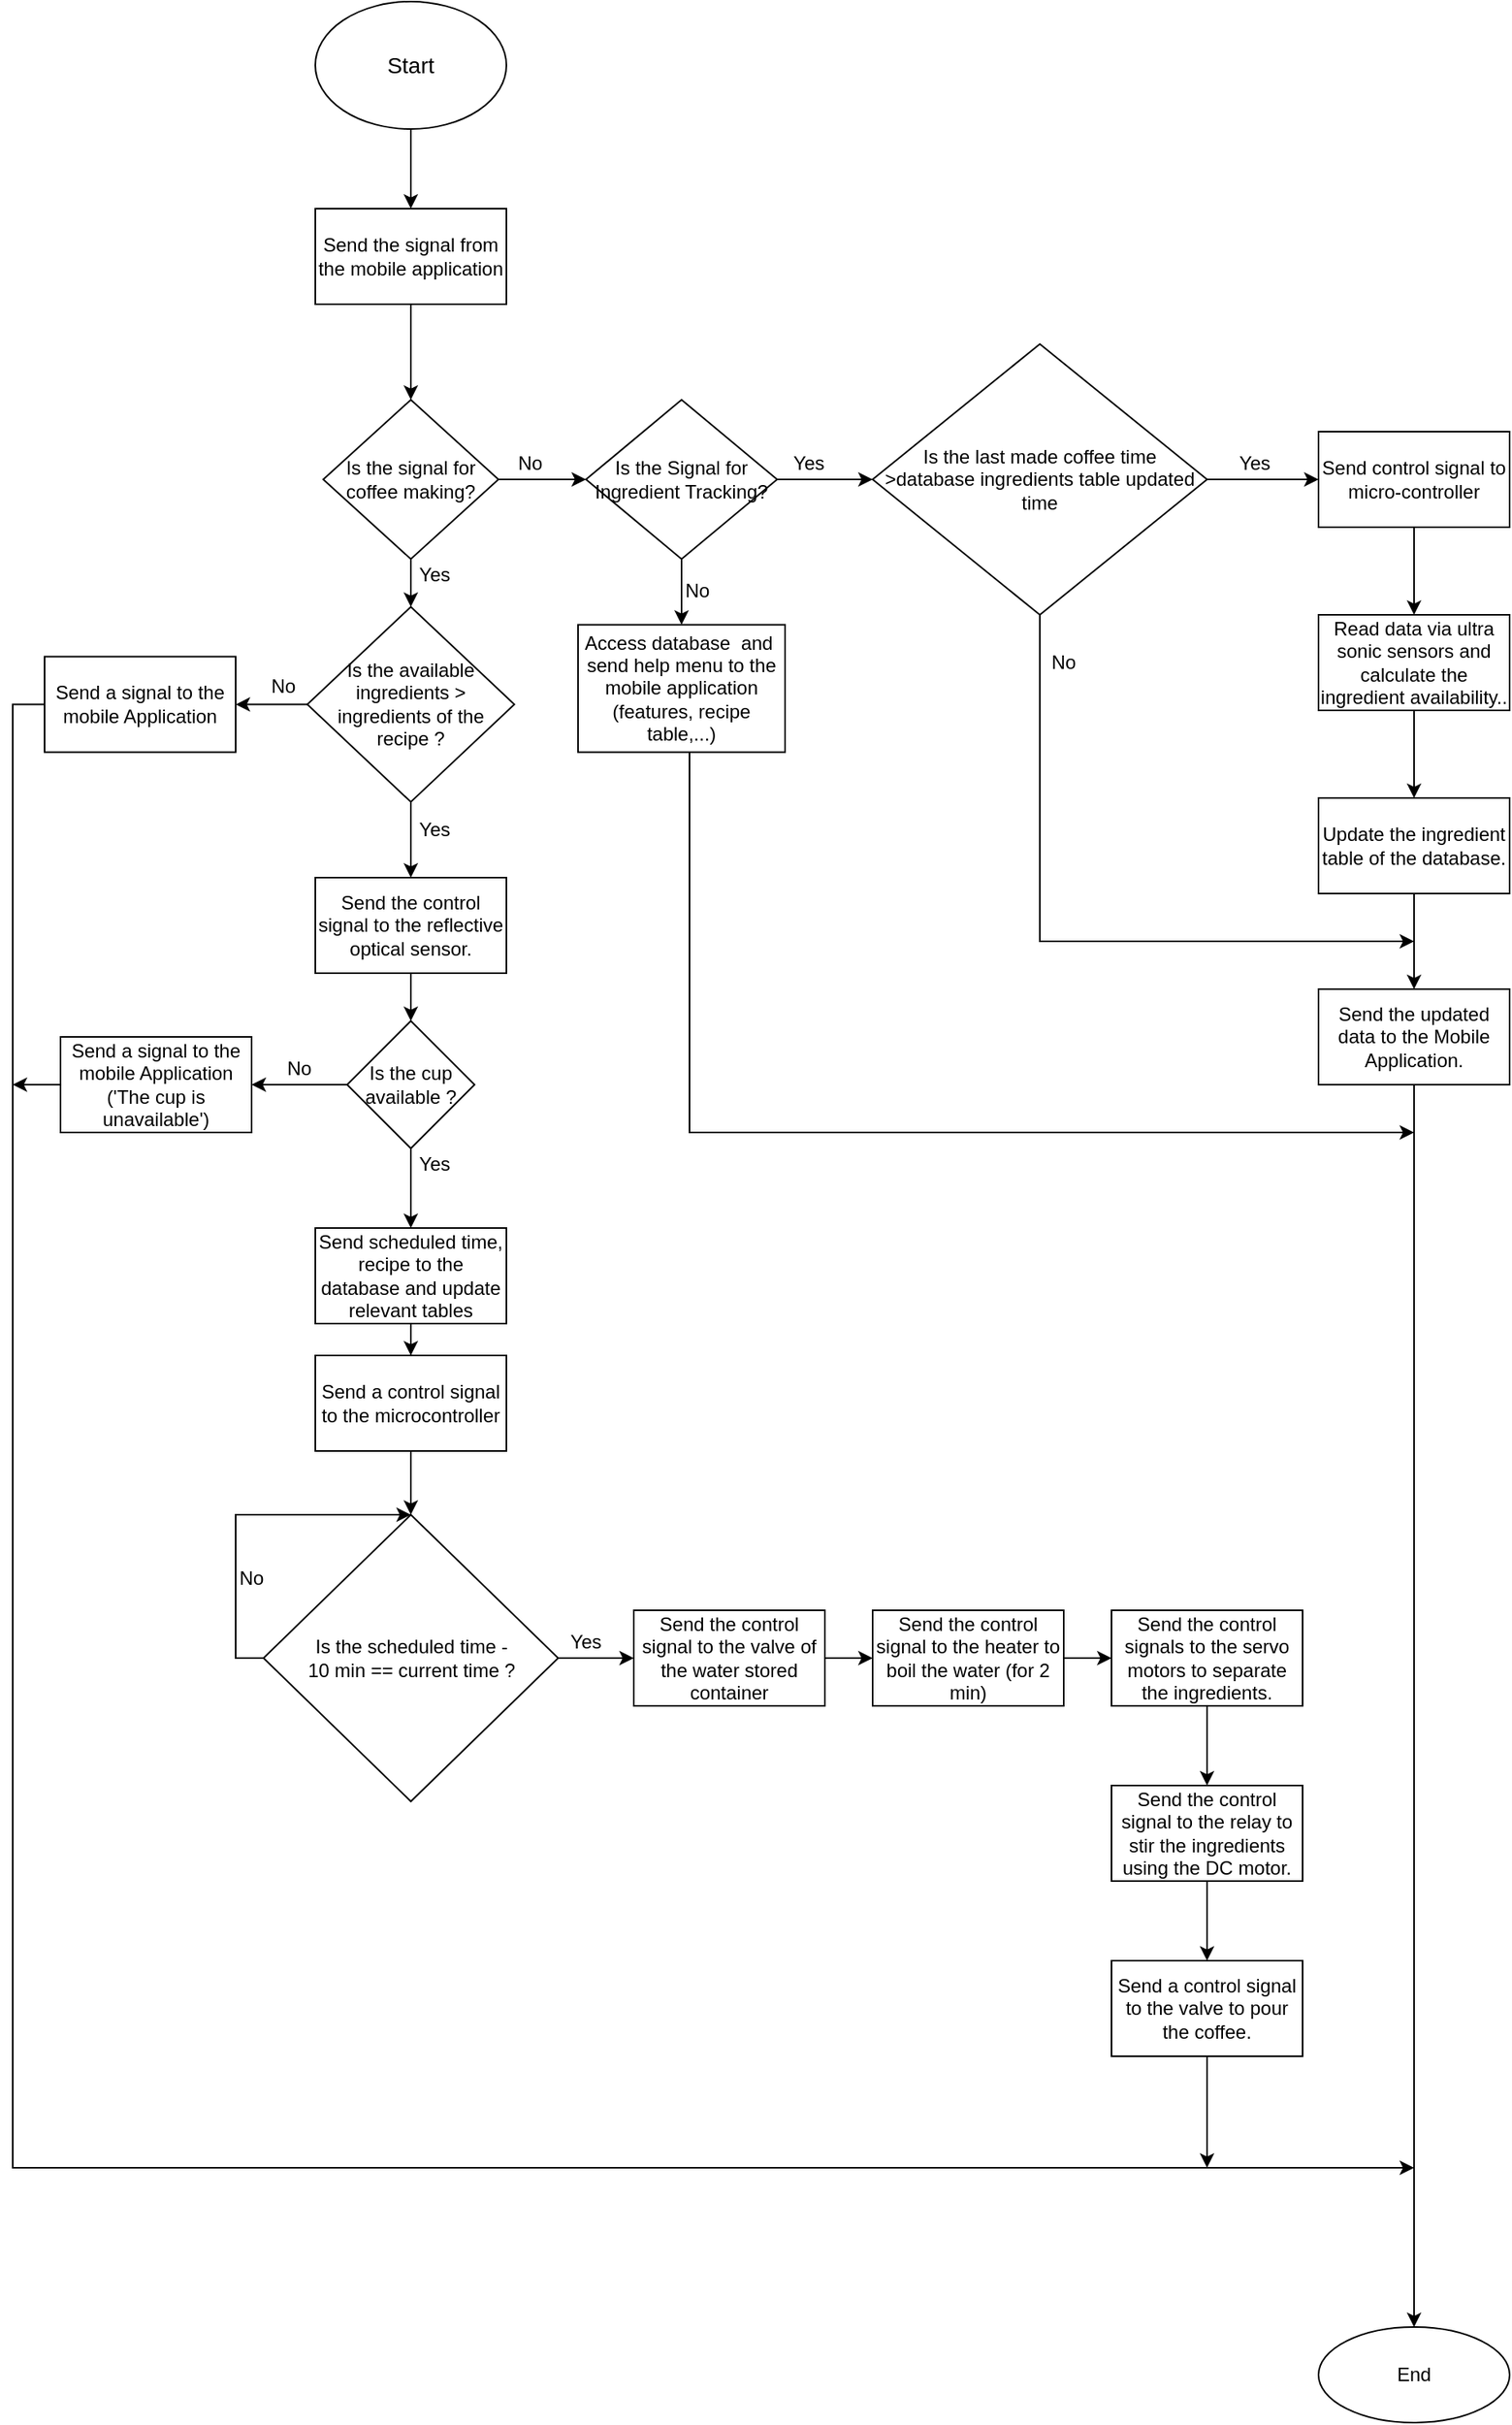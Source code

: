 <mxfile version="14.9.8" type="device"><diagram id="wZWZ_auY-8a6exWJtrAD" name="Page-1"><mxGraphModel dx="1038" dy="1664" grid="1" gridSize="10" guides="1" tooltips="1" connect="1" arrows="1" fold="1" page="1" pageScale="1" pageWidth="850" pageHeight="1100" math="0" shadow="0"><root><mxCell id="0"/><mxCell id="1" parent="0"/><mxCell id="b6nD60A77pPx2c3iy6p7-6" value="" style="edgeStyle=orthogonalEdgeStyle;rounded=0;orthogonalLoop=1;jettySize=auto;html=1;" edge="1" parent="1" source="b6nD60A77pPx2c3iy6p7-4" target="b6nD60A77pPx2c3iy6p7-5"><mxGeometry relative="1" as="geometry"/></mxCell><mxCell id="b6nD60A77pPx2c3iy6p7-4" value="&lt;font style=&quot;font-size: 14px&quot;&gt;Start&lt;/font&gt;" style="ellipse;whiteSpace=wrap;html=1;" vertex="1" parent="1"><mxGeometry x="350" y="-420" width="120" height="80" as="geometry"/></mxCell><mxCell id="b6nD60A77pPx2c3iy6p7-8" value="" style="edgeStyle=orthogonalEdgeStyle;rounded=0;orthogonalLoop=1;jettySize=auto;html=1;" edge="1" parent="1" source="b6nD60A77pPx2c3iy6p7-5" target="b6nD60A77pPx2c3iy6p7-7"><mxGeometry relative="1" as="geometry"/></mxCell><mxCell id="b6nD60A77pPx2c3iy6p7-5" value="Send the signal from the mobile application" style="whiteSpace=wrap;html=1;" vertex="1" parent="1"><mxGeometry x="350" y="-290" width="120" height="60" as="geometry"/></mxCell><mxCell id="b6nD60A77pPx2c3iy6p7-10" value="" style="edgeStyle=orthogonalEdgeStyle;rounded=0;orthogonalLoop=1;jettySize=auto;html=1;" edge="1" parent="1" source="b6nD60A77pPx2c3iy6p7-7" target="b6nD60A77pPx2c3iy6p7-9"><mxGeometry relative="1" as="geometry"/></mxCell><mxCell id="b6nD60A77pPx2c3iy6p7-64" value="" style="edgeStyle=orthogonalEdgeStyle;rounded=0;orthogonalLoop=1;jettySize=auto;html=1;" edge="1" parent="1" source="b6nD60A77pPx2c3iy6p7-7" target="b6nD60A77pPx2c3iy6p7-63"><mxGeometry relative="1" as="geometry"/></mxCell><mxCell id="b6nD60A77pPx2c3iy6p7-7" value="Is the signal for coffee making?" style="rhombus;whiteSpace=wrap;html=1;" vertex="1" parent="1"><mxGeometry x="355" y="-170" width="110" height="100" as="geometry"/></mxCell><mxCell id="b6nD60A77pPx2c3iy6p7-16" value="" style="edgeStyle=orthogonalEdgeStyle;rounded=0;orthogonalLoop=1;jettySize=auto;html=1;" edge="1" parent="1" source="b6nD60A77pPx2c3iy6p7-9" target="b6nD60A77pPx2c3iy6p7-15"><mxGeometry relative="1" as="geometry"/></mxCell><mxCell id="b6nD60A77pPx2c3iy6p7-34" value="" style="edgeStyle=orthogonalEdgeStyle;rounded=0;orthogonalLoop=1;jettySize=auto;html=1;" edge="1" parent="1" source="b6nD60A77pPx2c3iy6p7-9" target="b6nD60A77pPx2c3iy6p7-33"><mxGeometry relative="1" as="geometry"/></mxCell><mxCell id="b6nD60A77pPx2c3iy6p7-9" value="Is the Signal for Ingredient Tracking?" style="rhombus;whiteSpace=wrap;html=1;" vertex="1" parent="1"><mxGeometry x="520" y="-170" width="120" height="100" as="geometry"/></mxCell><mxCell id="b6nD60A77pPx2c3iy6p7-11" value="No" style="text;html=1;strokeColor=none;fillColor=none;align=center;verticalAlign=middle;whiteSpace=wrap;rounded=0;" vertex="1" parent="1"><mxGeometry x="465" y="-140" width="40" height="20" as="geometry"/></mxCell><mxCell id="b6nD60A77pPx2c3iy6p7-14" value="Yes" style="text;html=1;strokeColor=none;fillColor=none;align=center;verticalAlign=middle;whiteSpace=wrap;rounded=0;" vertex="1" parent="1"><mxGeometry x="640" y="-140" width="40" height="20" as="geometry"/></mxCell><mxCell id="b6nD60A77pPx2c3iy6p7-19" value="" style="edgeStyle=orthogonalEdgeStyle;rounded=0;orthogonalLoop=1;jettySize=auto;html=1;" edge="1" parent="1" source="b6nD60A77pPx2c3iy6p7-15" target="b6nD60A77pPx2c3iy6p7-18"><mxGeometry relative="1" as="geometry"/></mxCell><mxCell id="b6nD60A77pPx2c3iy6p7-29" value="" style="edgeStyle=orthogonalEdgeStyle;rounded=0;orthogonalLoop=1;jettySize=auto;html=1;" edge="1" parent="1" source="b6nD60A77pPx2c3iy6p7-15"><mxGeometry relative="1" as="geometry"><mxPoint x="1040" y="170" as="targetPoint"/><Array as="points"><mxPoint x="805" y="170"/></Array></mxGeometry></mxCell><mxCell id="b6nD60A77pPx2c3iy6p7-15" value="&lt;div&gt;Is the last made coffee time&lt;/div&gt;&lt;div&gt; &amp;gt;database ingredients table updated time&lt;/div&gt;" style="rhombus;whiteSpace=wrap;html=1;" vertex="1" parent="1"><mxGeometry x="700" y="-205" width="210" height="170" as="geometry"/></mxCell><mxCell id="b6nD60A77pPx2c3iy6p7-22" value="" style="edgeStyle=orthogonalEdgeStyle;rounded=0;orthogonalLoop=1;jettySize=auto;html=1;" edge="1" parent="1" source="b6nD60A77pPx2c3iy6p7-18" target="b6nD60A77pPx2c3iy6p7-21"><mxGeometry relative="1" as="geometry"/></mxCell><mxCell id="b6nD60A77pPx2c3iy6p7-18" value="Send control signal to micro-controller" style="whiteSpace=wrap;html=1;" vertex="1" parent="1"><mxGeometry x="980" y="-150" width="120" height="60" as="geometry"/></mxCell><mxCell id="b6nD60A77pPx2c3iy6p7-20" value="Yes" style="text;html=1;strokeColor=none;fillColor=none;align=center;verticalAlign=middle;whiteSpace=wrap;rounded=0;" vertex="1" parent="1"><mxGeometry x="920" y="-140" width="40" height="20" as="geometry"/></mxCell><mxCell id="b6nD60A77pPx2c3iy6p7-24" value="" style="edgeStyle=orthogonalEdgeStyle;rounded=0;orthogonalLoop=1;jettySize=auto;html=1;" edge="1" parent="1" source="b6nD60A77pPx2c3iy6p7-21" target="b6nD60A77pPx2c3iy6p7-23"><mxGeometry relative="1" as="geometry"/></mxCell><mxCell id="b6nD60A77pPx2c3iy6p7-21" value="Read data via ultra sonic sensors and calculate the ingredient availability.." style="whiteSpace=wrap;html=1;" vertex="1" parent="1"><mxGeometry x="980" y="-35" width="120" height="60" as="geometry"/></mxCell><mxCell id="b6nD60A77pPx2c3iy6p7-27" value="" style="edgeStyle=orthogonalEdgeStyle;rounded=0;orthogonalLoop=1;jettySize=auto;html=1;" edge="1" parent="1" source="b6nD60A77pPx2c3iy6p7-23" target="b6nD60A77pPx2c3iy6p7-26"><mxGeometry relative="1" as="geometry"/></mxCell><mxCell id="b6nD60A77pPx2c3iy6p7-23" value="Update the ingredient table of the database." style="whiteSpace=wrap;html=1;" vertex="1" parent="1"><mxGeometry x="980" y="80" width="120" height="60" as="geometry"/></mxCell><mxCell id="b6nD60A77pPx2c3iy6p7-142" value="" style="edgeStyle=orthogonalEdgeStyle;rounded=0;orthogonalLoop=1;jettySize=auto;html=1;" edge="1" parent="1" source="b6nD60A77pPx2c3iy6p7-26"><mxGeometry relative="1" as="geometry"><mxPoint x="1040" y="1040" as="targetPoint"/></mxGeometry></mxCell><mxCell id="b6nD60A77pPx2c3iy6p7-26" value="Send the updated data to the Mobile Application." style="whiteSpace=wrap;html=1;" vertex="1" parent="1"><mxGeometry x="980" y="200" width="120" height="60" as="geometry"/></mxCell><mxCell id="b6nD60A77pPx2c3iy6p7-30" value="No" style="text;html=1;strokeColor=none;fillColor=none;align=center;verticalAlign=middle;whiteSpace=wrap;rounded=0;" vertex="1" parent="1"><mxGeometry x="800" y="-15" width="40" height="20" as="geometry"/></mxCell><mxCell id="b6nD60A77pPx2c3iy6p7-144" value="" style="edgeStyle=orthogonalEdgeStyle;rounded=0;orthogonalLoop=1;jettySize=auto;html=1;" edge="1" parent="1" source="b6nD60A77pPx2c3iy6p7-33"><mxGeometry relative="1" as="geometry"><mxPoint x="1040" y="290" as="targetPoint"/><Array as="points"><mxPoint x="585" y="290"/><mxPoint x="1040" y="290"/></Array></mxGeometry></mxCell><mxCell id="b6nD60A77pPx2c3iy6p7-33" value="Access database&amp;nbsp; and&amp;nbsp; send help menu to the mobile application (features, recipe table,...)" style="whiteSpace=wrap;html=1;" vertex="1" parent="1"><mxGeometry x="515" y="-28.75" width="130" height="80" as="geometry"/></mxCell><mxCell id="b6nD60A77pPx2c3iy6p7-35" value="No" style="text;html=1;strokeColor=none;fillColor=none;align=center;verticalAlign=middle;whiteSpace=wrap;rounded=0;" vertex="1" parent="1"><mxGeometry x="570" y="-60" width="40" height="20" as="geometry"/></mxCell><mxCell id="b6nD60A77pPx2c3iy6p7-40" value="Yes" style="text;html=1;strokeColor=none;fillColor=none;align=center;verticalAlign=middle;whiteSpace=wrap;rounded=0;" vertex="1" parent="1"><mxGeometry x="405" y="-70" width="40" height="20" as="geometry"/></mxCell><mxCell id="b6nD60A77pPx2c3iy6p7-91" value="" style="edgeStyle=orthogonalEdgeStyle;rounded=0;orthogonalLoop=1;jettySize=auto;html=1;" edge="1" parent="1" source="b6nD60A77pPx2c3iy6p7-63" target="b6nD60A77pPx2c3iy6p7-90"><mxGeometry relative="1" as="geometry"/></mxCell><mxCell id="b6nD60A77pPx2c3iy6p7-129" value="" style="edgeStyle=orthogonalEdgeStyle;rounded=0;orthogonalLoop=1;jettySize=auto;html=1;" edge="1" parent="1" source="b6nD60A77pPx2c3iy6p7-63" target="b6nD60A77pPx2c3iy6p7-128"><mxGeometry relative="1" as="geometry"/></mxCell><mxCell id="b6nD60A77pPx2c3iy6p7-63" value="Is the available ingredients &amp;gt; ingredients of the recipe ?" style="rhombus;whiteSpace=wrap;html=1;" vertex="1" parent="1"><mxGeometry x="345" y="-40" width="130" height="122.5" as="geometry"/></mxCell><mxCell id="b6nD60A77pPx2c3iy6p7-72" value="" style="edgeStyle=orthogonalEdgeStyle;rounded=0;orthogonalLoop=1;jettySize=auto;html=1;exitX=0;exitY=0.5;exitDx=0;exitDy=0;" edge="1" parent="1" source="b6nD60A77pPx2c3iy6p7-113"><mxGeometry relative="1" as="geometry"><mxPoint x="410" y="530" as="targetPoint"/><Array as="points"><mxPoint x="300" y="620"/><mxPoint x="300" y="530"/></Array><mxPoint x="335" y="620" as="sourcePoint"/></mxGeometry></mxCell><mxCell id="b6nD60A77pPx2c3iy6p7-87" value="Yes" style="text;html=1;strokeColor=none;fillColor=none;align=center;verticalAlign=middle;whiteSpace=wrap;rounded=0;" vertex="1" parent="1"><mxGeometry x="405" y="300" width="40" height="20" as="geometry"/></mxCell><mxCell id="b6nD60A77pPx2c3iy6p7-136" value="" style="edgeStyle=orthogonalEdgeStyle;rounded=0;orthogonalLoop=1;jettySize=auto;html=1;" edge="1" parent="1" source="b6nD60A77pPx2c3iy6p7-90"><mxGeometry relative="1" as="geometry"><mxPoint x="1040" y="940" as="targetPoint"/><Array as="points"><mxPoint x="160" y="21"/><mxPoint x="160" y="940"/></Array></mxGeometry></mxCell><mxCell id="b6nD60A77pPx2c3iy6p7-90" value="Send a signal to the mobile Application" style="whiteSpace=wrap;html=1;" vertex="1" parent="1"><mxGeometry x="180" y="-8.75" width="120" height="60" as="geometry"/></mxCell><mxCell id="b6nD60A77pPx2c3iy6p7-92" value="No" style="text;html=1;strokeColor=none;fillColor=none;align=center;verticalAlign=middle;whiteSpace=wrap;rounded=0;" vertex="1" parent="1"><mxGeometry x="310" width="40" height="20" as="geometry"/></mxCell><mxCell id="b6nD60A77pPx2c3iy6p7-102" value="" style="edgeStyle=orthogonalEdgeStyle;rounded=0;orthogonalLoop=1;jettySize=auto;html=1;" edge="1" parent="1" source="b6nD60A77pPx2c3iy6p7-103" target="b6nD60A77pPx2c3iy6p7-106"><mxGeometry relative="1" as="geometry"/></mxCell><mxCell id="b6nD60A77pPx2c3iy6p7-125" value="" style="edgeStyle=orthogonalEdgeStyle;rounded=0;orthogonalLoop=1;jettySize=auto;html=1;" edge="1" parent="1" source="b6nD60A77pPx2c3iy6p7-103" target="b6nD60A77pPx2c3iy6p7-109"><mxGeometry relative="1" as="geometry"/></mxCell><mxCell id="b6nD60A77pPx2c3iy6p7-103" value="Is the cup available ?" style="rhombus;whiteSpace=wrap;html=1;" vertex="1" parent="1"><mxGeometry x="370" y="220" width="80" height="80" as="geometry"/></mxCell><mxCell id="b6nD60A77pPx2c3iy6p7-150" value="" style="edgeStyle=orthogonalEdgeStyle;rounded=0;orthogonalLoop=1;jettySize=auto;html=1;" edge="1" parent="1" source="b6nD60A77pPx2c3iy6p7-104"><mxGeometry relative="1" as="geometry"><mxPoint x="910" y="940" as="targetPoint"/></mxGeometry></mxCell><mxCell id="b6nD60A77pPx2c3iy6p7-104" value="Send a control signal to the valve to pour the coffee." style="whiteSpace=wrap;html=1;" vertex="1" parent="1"><mxGeometry x="850" y="810" width="120" height="60" as="geometry"/></mxCell><mxCell id="b6nD60A77pPx2c3iy6p7-105" value="No" style="text;html=1;strokeColor=none;fillColor=none;align=center;verticalAlign=middle;whiteSpace=wrap;rounded=0;" vertex="1" parent="1"><mxGeometry x="320" y="240" width="40" height="20" as="geometry"/></mxCell><mxCell id="b6nD60A77pPx2c3iy6p7-138" value="" style="edgeStyle=orthogonalEdgeStyle;rounded=0;orthogonalLoop=1;jettySize=auto;html=1;" edge="1" parent="1" source="b6nD60A77pPx2c3iy6p7-106"><mxGeometry relative="1" as="geometry"><mxPoint x="160" y="260" as="targetPoint"/></mxGeometry></mxCell><mxCell id="b6nD60A77pPx2c3iy6p7-106" value="&lt;div&gt;Send a signal to the mobile Application&lt;/div&gt;&lt;div&gt;('The cup is unavailable')&lt;br&gt;&lt;/div&gt;" style="whiteSpace=wrap;html=1;" vertex="1" parent="1"><mxGeometry x="190" y="230" width="120" height="60" as="geometry"/></mxCell><mxCell id="b6nD60A77pPx2c3iy6p7-108" value="" style="edgeStyle=orthogonalEdgeStyle;rounded=0;orthogonalLoop=1;jettySize=auto;html=1;" edge="1" parent="1" source="b6nD60A77pPx2c3iy6p7-109" target="b6nD60A77pPx2c3iy6p7-111"><mxGeometry relative="1" as="geometry"/></mxCell><mxCell id="b6nD60A77pPx2c3iy6p7-109" value="Send scheduled time, recipe to the database and update relevant tables" style="whiteSpace=wrap;html=1;" vertex="1" parent="1"><mxGeometry x="350" y="350" width="120" height="60" as="geometry"/></mxCell><mxCell id="b6nD60A77pPx2c3iy6p7-110" value="" style="edgeStyle=orthogonalEdgeStyle;rounded=0;orthogonalLoop=1;jettySize=auto;html=1;" edge="1" parent="1" source="b6nD60A77pPx2c3iy6p7-111" target="b6nD60A77pPx2c3iy6p7-113"><mxGeometry relative="1" as="geometry"/></mxCell><mxCell id="b6nD60A77pPx2c3iy6p7-111" value="Send a control signal to the microcontroller" style="whiteSpace=wrap;html=1;" vertex="1" parent="1"><mxGeometry x="350" y="430" width="120" height="60" as="geometry"/></mxCell><mxCell id="b6nD60A77pPx2c3iy6p7-112" value="" style="edgeStyle=orthogonalEdgeStyle;rounded=0;orthogonalLoop=1;jettySize=auto;html=1;" edge="1" parent="1" source="b6nD60A77pPx2c3iy6p7-113" target="b6nD60A77pPx2c3iy6p7-115"><mxGeometry relative="1" as="geometry"/></mxCell><mxCell id="b6nD60A77pPx2c3iy6p7-113" value="&lt;div&gt;Is the scheduled time - &lt;br&gt;&lt;/div&gt;&lt;div&gt;10 min == current time ?&lt;/div&gt;" style="rhombus;whiteSpace=wrap;html=1;" vertex="1" parent="1"><mxGeometry x="317.5" y="530" width="185" height="180" as="geometry"/></mxCell><mxCell id="b6nD60A77pPx2c3iy6p7-114" value="" style="edgeStyle=orthogonalEdgeStyle;rounded=0;orthogonalLoop=1;jettySize=auto;html=1;" edge="1" parent="1" source="b6nD60A77pPx2c3iy6p7-115" target="b6nD60A77pPx2c3iy6p7-117"><mxGeometry relative="1" as="geometry"/></mxCell><mxCell id="b6nD60A77pPx2c3iy6p7-115" value="Send the control signal to the valve of the water stored container " style="whiteSpace=wrap;html=1;" vertex="1" parent="1"><mxGeometry x="550" y="590" width="120" height="60" as="geometry"/></mxCell><mxCell id="b6nD60A77pPx2c3iy6p7-116" value="" style="edgeStyle=orthogonalEdgeStyle;rounded=0;orthogonalLoop=1;jettySize=auto;html=1;" edge="1" parent="1" source="b6nD60A77pPx2c3iy6p7-117" target="b6nD60A77pPx2c3iy6p7-120"><mxGeometry relative="1" as="geometry"/></mxCell><mxCell id="b6nD60A77pPx2c3iy6p7-117" value="Send the control signal to the heater to boil the water (for 2 min)" style="whiteSpace=wrap;html=1;" vertex="1" parent="1"><mxGeometry x="700" y="590" width="120" height="60" as="geometry"/></mxCell><mxCell id="b6nD60A77pPx2c3iy6p7-118" value="Yes" style="text;html=1;strokeColor=none;fillColor=none;align=center;verticalAlign=middle;whiteSpace=wrap;rounded=0;" vertex="1" parent="1"><mxGeometry x="500" y="600" width="40" height="20" as="geometry"/></mxCell><mxCell id="b6nD60A77pPx2c3iy6p7-145" value="" style="edgeStyle=orthogonalEdgeStyle;rounded=0;orthogonalLoop=1;jettySize=auto;html=1;" edge="1" parent="1" source="b6nD60A77pPx2c3iy6p7-120" target="b6nD60A77pPx2c3iy6p7-122"><mxGeometry relative="1" as="geometry"/></mxCell><mxCell id="b6nD60A77pPx2c3iy6p7-120" value="Send the control signals to the servo motors to separate the ingredients." style="whiteSpace=wrap;html=1;" vertex="1" parent="1"><mxGeometry x="850" y="590" width="120" height="60" as="geometry"/></mxCell><mxCell id="b6nD60A77pPx2c3iy6p7-146" value="" style="edgeStyle=orthogonalEdgeStyle;rounded=0;orthogonalLoop=1;jettySize=auto;html=1;" edge="1" parent="1" source="b6nD60A77pPx2c3iy6p7-122" target="b6nD60A77pPx2c3iy6p7-104"><mxGeometry relative="1" as="geometry"/></mxCell><mxCell id="b6nD60A77pPx2c3iy6p7-122" value="Send the control signal to the relay to stir the ingredients using the DC motor." style="whiteSpace=wrap;html=1;" vertex="1" parent="1"><mxGeometry x="850" y="700" width="120" height="60" as="geometry"/></mxCell><mxCell id="b6nD60A77pPx2c3iy6p7-127" value="Yes" style="text;html=1;strokeColor=none;fillColor=none;align=center;verticalAlign=middle;whiteSpace=wrap;rounded=0;" vertex="1" parent="1"><mxGeometry x="405" y="90" width="40" height="20" as="geometry"/></mxCell><mxCell id="b6nD60A77pPx2c3iy6p7-130" value="" style="edgeStyle=orthogonalEdgeStyle;rounded=0;orthogonalLoop=1;jettySize=auto;html=1;" edge="1" parent="1" source="b6nD60A77pPx2c3iy6p7-128" target="b6nD60A77pPx2c3iy6p7-103"><mxGeometry relative="1" as="geometry"/></mxCell><mxCell id="b6nD60A77pPx2c3iy6p7-128" value="Send the control signal to the reflective optical sensor." style="whiteSpace=wrap;html=1;" vertex="1" parent="1"><mxGeometry x="350" y="130" width="120" height="60" as="geometry"/></mxCell><mxCell id="b6nD60A77pPx2c3iy6p7-131" value="No" style="text;html=1;strokeColor=none;fillColor=none;align=center;verticalAlign=middle;whiteSpace=wrap;rounded=0;" vertex="1" parent="1"><mxGeometry x="290" y="560" width="40" height="20" as="geometry"/></mxCell><mxCell id="b6nD60A77pPx2c3iy6p7-133" value="End" style="ellipse;whiteSpace=wrap;html=1;" vertex="1" parent="1"><mxGeometry x="980" y="1040" width="120" height="60" as="geometry"/></mxCell></root></mxGraphModel></diagram></mxfile>